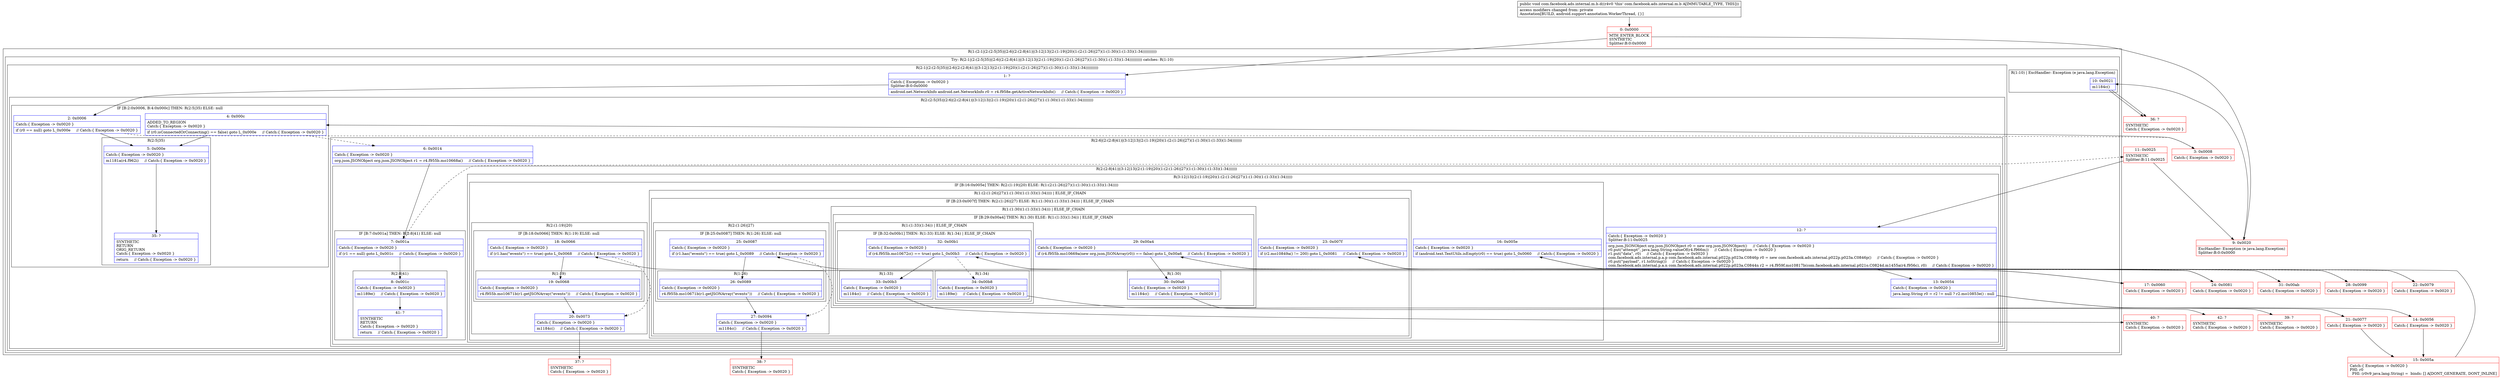 digraph "CFG forcom.facebook.ads.internal.m.b.d()V" {
subgraph cluster_Region_1375970272 {
label = "R(1:(2:1|(2:(2:5|35)|(2:6|(2:(2:8|41)|(3:12|13|(2:(1:19)|20)(1:(2:(1:26)|27)(1:(1:30)(1:(1:33)(1:34))))))))))";
node [shape=record,color=blue];
subgraph cluster_TryCatchRegion_1086897057 {
label = "Try: R(2:1|(2:(2:5|35)|(2:6|(2:(2:8|41)|(3:12|13|(2:(1:19)|20)(1:(2:(1:26)|27)(1:(1:30)(1:(1:33)(1:34))))))))) catches: R(1:10)";
node [shape=record,color=blue];
subgraph cluster_Region_1187969710 {
label = "R(2:1|(2:(2:5|35)|(2:6|(2:(2:8|41)|(3:12|13|(2:(1:19)|20)(1:(2:(1:26)|27)(1:(1:30)(1:(1:33)(1:34)))))))))";
node [shape=record,color=blue];
Node_1 [shape=record,label="{1\:\ ?|Catch:\{ Exception \-\> 0x0020 \}\lSplitter:B:0:0x0000\l|android.net.NetworkInfo android.net.NetworkInfo r0 = r4.f958e.getActiveNetworkInfo()     \/\/ Catch:\{ Exception \-\> 0x0020 \}\l}"];
subgraph cluster_Region_1973802012 {
label = "R(2:(2:5|35)|(2:6|(2:(2:8|41)|(3:12|13|(2:(1:19)|20)(1:(2:(1:26)|27)(1:(1:30)(1:(1:33)(1:34))))))))";
node [shape=record,color=blue];
subgraph cluster_IfRegion_2087428257 {
label = "IF [B:2:0x0006, B:4:0x000c] THEN: R(2:5|35) ELSE: null";
node [shape=record,color=blue];
Node_2 [shape=record,label="{2\:\ 0x0006|Catch:\{ Exception \-\> 0x0020 \}\l|if (r0 == null) goto L_0x000e     \/\/ Catch:\{ Exception \-\> 0x0020 \}\l}"];
Node_4 [shape=record,label="{4\:\ 0x000c|ADDED_TO_REGION\lCatch:\{ Exception \-\> 0x0020 \}\l|if (r0.isConnectedOrConnecting() == false) goto L_0x000e     \/\/ Catch:\{ Exception \-\> 0x0020 \}\l}"];
subgraph cluster_Region_1355864114 {
label = "R(2:5|35)";
node [shape=record,color=blue];
Node_5 [shape=record,label="{5\:\ 0x000e|Catch:\{ Exception \-\> 0x0020 \}\l|m1181a(r4.f962i)     \/\/ Catch:\{ Exception \-\> 0x0020 \}\l}"];
Node_35 [shape=record,label="{35\:\ ?|SYNTHETIC\lRETURN\lORIG_RETURN\lCatch:\{ Exception \-\> 0x0020 \}\l|return     \/\/ Catch:\{ Exception \-\> 0x0020 \}\l}"];
}
}
subgraph cluster_Region_1641543386 {
label = "R(2:6|(2:(2:8|41)|(3:12|13|(2:(1:19)|20)(1:(2:(1:26)|27)(1:(1:30)(1:(1:33)(1:34)))))))";
node [shape=record,color=blue];
Node_6 [shape=record,label="{6\:\ 0x0014|Catch:\{ Exception \-\> 0x0020 \}\l|org.json.JSONObject org.json.JSONObject r1 = r4.f955b.mo10668a()     \/\/ Catch:\{ Exception \-\> 0x0020 \}\l}"];
subgraph cluster_Region_528706923 {
label = "R(2:(2:8|41)|(3:12|13|(2:(1:19)|20)(1:(2:(1:26)|27)(1:(1:30)(1:(1:33)(1:34))))))";
node [shape=record,color=blue];
subgraph cluster_IfRegion_1195893557 {
label = "IF [B:7:0x001a] THEN: R(2:8|41) ELSE: null";
node [shape=record,color=blue];
Node_7 [shape=record,label="{7\:\ 0x001a|Catch:\{ Exception \-\> 0x0020 \}\l|if (r1 == null) goto L_0x001c     \/\/ Catch:\{ Exception \-\> 0x0020 \}\l}"];
subgraph cluster_Region_437504137 {
label = "R(2:8|41)";
node [shape=record,color=blue];
Node_8 [shape=record,label="{8\:\ 0x001c|Catch:\{ Exception \-\> 0x0020 \}\l|m1189e()     \/\/ Catch:\{ Exception \-\> 0x0020 \}\l}"];
Node_41 [shape=record,label="{41\:\ ?|SYNTHETIC\lRETURN\lCatch:\{ Exception \-\> 0x0020 \}\l|return     \/\/ Catch:\{ Exception \-\> 0x0020 \}\l}"];
}
}
subgraph cluster_Region_1995275001 {
label = "R(3:12|13|(2:(1:19)|20)(1:(2:(1:26)|27)(1:(1:30)(1:(1:33)(1:34)))))";
node [shape=record,color=blue];
Node_12 [shape=record,label="{12\:\ ?|Catch:\{ Exception \-\> 0x0020 \}\lSplitter:B:11:0x0025\l|org.json.JSONObject org.json.JSONObject r0 = new org.json.JSONObject()     \/\/ Catch:\{ Exception \-\> 0x0020 \}\lr0.put(\"attempt\", java.lang.String.valueOf(r4.f966m))     \/\/ Catch:\{ Exception \-\> 0x0020 \}\lr1.put(\"data\", r0)     \/\/ Catch:\{ Exception \-\> 0x0020 \}\lcom.facebook.ads.internal.p.a.p com.facebook.ads.internal.p022p.p023a.C0846p r0 = new com.facebook.ads.internal.p022p.p023a.C0846p()     \/\/ Catch:\{ Exception \-\> 0x0020 \}\lr0.put(\"payload\", r1.toString())     \/\/ Catch:\{ Exception \-\> 0x0020 \}\lcom.facebook.ads.internal.p.a.n com.facebook.ads.internal.p022p.p023a.C0844n r2 = r4.f959f.mo10817b(com.facebook.ads.internal.p021o.C0824d.m1455a(r4.f956c), r0)     \/\/ Catch:\{ Exception \-\> 0x0020 \}\l}"];
Node_13 [shape=record,label="{13\:\ 0x0054|Catch:\{ Exception \-\> 0x0020 \}\l|java.lang.String r0 = r2 != null ? r2.mo10853e() : null\l}"];
subgraph cluster_IfRegion_1223638863 {
label = "IF [B:16:0x005e] THEN: R(2:(1:19)|20) ELSE: R(1:(2:(1:26)|27)(1:(1:30)(1:(1:33)(1:34))))";
node [shape=record,color=blue];
Node_16 [shape=record,label="{16\:\ 0x005e|Catch:\{ Exception \-\> 0x0020 \}\l|if (android.text.TextUtils.isEmpty(r0) == true) goto L_0x0060     \/\/ Catch:\{ Exception \-\> 0x0020 \}\l}"];
subgraph cluster_Region_1104014051 {
label = "R(2:(1:19)|20)";
node [shape=record,color=blue];
subgraph cluster_IfRegion_1470276141 {
label = "IF [B:18:0x0066] THEN: R(1:19) ELSE: null";
node [shape=record,color=blue];
Node_18 [shape=record,label="{18\:\ 0x0066|Catch:\{ Exception \-\> 0x0020 \}\l|if (r1.has(\"events\") == true) goto L_0x0068     \/\/ Catch:\{ Exception \-\> 0x0020 \}\l}"];
subgraph cluster_Region_152960805 {
label = "R(1:19)";
node [shape=record,color=blue];
Node_19 [shape=record,label="{19\:\ 0x0068|Catch:\{ Exception \-\> 0x0020 \}\l|r4.f955b.mo10671b(r1.getJSONArray(\"events\"))     \/\/ Catch:\{ Exception \-\> 0x0020 \}\l}"];
}
}
Node_20 [shape=record,label="{20\:\ 0x0073|Catch:\{ Exception \-\> 0x0020 \}\l|m1184c()     \/\/ Catch:\{ Exception \-\> 0x0020 \}\l}"];
}
subgraph cluster_Region_386579360 {
label = "R(1:(2:(1:26)|27)(1:(1:30)(1:(1:33)(1:34)))) | ELSE_IF_CHAIN\l";
node [shape=record,color=blue];
subgraph cluster_IfRegion_787286368 {
label = "IF [B:23:0x007f] THEN: R(2:(1:26)|27) ELSE: R(1:(1:30)(1:(1:33)(1:34))) | ELSE_IF_CHAIN\l";
node [shape=record,color=blue];
Node_23 [shape=record,label="{23\:\ 0x007f|Catch:\{ Exception \-\> 0x0020 \}\l|if (r2.mo10849a() != 200) goto L_0x0081     \/\/ Catch:\{ Exception \-\> 0x0020 \}\l}"];
subgraph cluster_Region_333870111 {
label = "R(2:(1:26)|27)";
node [shape=record,color=blue];
subgraph cluster_IfRegion_1899752312 {
label = "IF [B:25:0x0087] THEN: R(1:26) ELSE: null";
node [shape=record,color=blue];
Node_25 [shape=record,label="{25\:\ 0x0087|Catch:\{ Exception \-\> 0x0020 \}\l|if (r1.has(\"events\") == true) goto L_0x0089     \/\/ Catch:\{ Exception \-\> 0x0020 \}\l}"];
subgraph cluster_Region_1822190868 {
label = "R(1:26)";
node [shape=record,color=blue];
Node_26 [shape=record,label="{26\:\ 0x0089|Catch:\{ Exception \-\> 0x0020 \}\l|r4.f955b.mo10671b(r1.getJSONArray(\"events\"))     \/\/ Catch:\{ Exception \-\> 0x0020 \}\l}"];
}
}
Node_27 [shape=record,label="{27\:\ 0x0094|Catch:\{ Exception \-\> 0x0020 \}\l|m1184c()     \/\/ Catch:\{ Exception \-\> 0x0020 \}\l}"];
}
subgraph cluster_Region_397783402 {
label = "R(1:(1:30)(1:(1:33)(1:34))) | ELSE_IF_CHAIN\l";
node [shape=record,color=blue];
subgraph cluster_IfRegion_1713466625 {
label = "IF [B:29:0x00a4] THEN: R(1:30) ELSE: R(1:(1:33)(1:34)) | ELSE_IF_CHAIN\l";
node [shape=record,color=blue];
Node_29 [shape=record,label="{29\:\ 0x00a4|Catch:\{ Exception \-\> 0x0020 \}\l|if (r4.f955b.mo10669a(new org.json.JSONArray(r0)) == false) goto L_0x00a6     \/\/ Catch:\{ Exception \-\> 0x0020 \}\l}"];
subgraph cluster_Region_956418957 {
label = "R(1:30)";
node [shape=record,color=blue];
Node_30 [shape=record,label="{30\:\ 0x00a6|Catch:\{ Exception \-\> 0x0020 \}\l|m1184c()     \/\/ Catch:\{ Exception \-\> 0x0020 \}\l}"];
}
subgraph cluster_Region_2064953526 {
label = "R(1:(1:33)(1:34)) | ELSE_IF_CHAIN\l";
node [shape=record,color=blue];
subgraph cluster_IfRegion_1542616391 {
label = "IF [B:32:0x00b1] THEN: R(1:33) ELSE: R(1:34) | ELSE_IF_CHAIN\l";
node [shape=record,color=blue];
Node_32 [shape=record,label="{32\:\ 0x00b1|Catch:\{ Exception \-\> 0x0020 \}\l|if (r4.f955b.mo10672c() == true) goto L_0x00b3     \/\/ Catch:\{ Exception \-\> 0x0020 \}\l}"];
subgraph cluster_Region_1643557298 {
label = "R(1:33)";
node [shape=record,color=blue];
Node_33 [shape=record,label="{33\:\ 0x00b3|Catch:\{ Exception \-\> 0x0020 \}\l|m1184c()     \/\/ Catch:\{ Exception \-\> 0x0020 \}\l}"];
}
subgraph cluster_Region_1444696994 {
label = "R(1:34)";
node [shape=record,color=blue];
Node_34 [shape=record,label="{34\:\ 0x00b8|Catch:\{ Exception \-\> 0x0020 \}\l|m1189e()     \/\/ Catch:\{ Exception \-\> 0x0020 \}\l}"];
}
}
}
}
}
}
}
}
}
}
}
}
}
subgraph cluster_Region_139708631 {
label = "R(1:10) | ExcHandler: Exception (e java.lang.Exception)\l";
node [shape=record,color=blue];
Node_10 [shape=record,label="{10\:\ 0x0021|m1184c()\l}"];
}
}
}
subgraph cluster_Region_139708631 {
label = "R(1:10) | ExcHandler: Exception (e java.lang.Exception)\l";
node [shape=record,color=blue];
Node_10 [shape=record,label="{10\:\ 0x0021|m1184c()\l}"];
}
Node_0 [shape=record,color=red,label="{0\:\ 0x0000|MTH_ENTER_BLOCK\lSYNTHETIC\lSplitter:B:0:0x0000\l}"];
Node_3 [shape=record,color=red,label="{3\:\ 0x0008|Catch:\{ Exception \-\> 0x0020 \}\l}"];
Node_9 [shape=record,color=red,label="{9\:\ 0x0020|ExcHandler: Exception (e java.lang.Exception)\lSplitter:B:0:0x0000\l}"];
Node_11 [shape=record,color=red,label="{11\:\ 0x0025|SYNTHETIC\lSplitter:B:11:0x0025\l}"];
Node_14 [shape=record,color=red,label="{14\:\ 0x0056|Catch:\{ Exception \-\> 0x0020 \}\l}"];
Node_15 [shape=record,color=red,label="{15\:\ 0x005a|Catch:\{ Exception \-\> 0x0020 \}\lPHI: r0 \l  PHI: (r0v9 java.lang.String) =  binds: [] A[DONT_GENERATE, DONT_INLINE]\l}"];
Node_17 [shape=record,color=red,label="{17\:\ 0x0060|Catch:\{ Exception \-\> 0x0020 \}\l}"];
Node_21 [shape=record,color=red,label="{21\:\ 0x0077|Catch:\{ Exception \-\> 0x0020 \}\l}"];
Node_22 [shape=record,color=red,label="{22\:\ 0x0079|Catch:\{ Exception \-\> 0x0020 \}\l}"];
Node_24 [shape=record,color=red,label="{24\:\ 0x0081|Catch:\{ Exception \-\> 0x0020 \}\l}"];
Node_28 [shape=record,color=red,label="{28\:\ 0x0099|Catch:\{ Exception \-\> 0x0020 \}\l}"];
Node_31 [shape=record,color=red,label="{31\:\ 0x00ab|Catch:\{ Exception \-\> 0x0020 \}\l}"];
Node_36 [shape=record,color=red,label="{36\:\ ?|SYNTHETIC\lCatch:\{ Exception \-\> 0x0020 \}\l}"];
Node_37 [shape=record,color=red,label="{37\:\ ?|SYNTHETIC\lCatch:\{ Exception \-\> 0x0020 \}\l}"];
Node_38 [shape=record,color=red,label="{38\:\ ?|SYNTHETIC\lCatch:\{ Exception \-\> 0x0020 \}\l}"];
Node_39 [shape=record,color=red,label="{39\:\ ?|SYNTHETIC\lCatch:\{ Exception \-\> 0x0020 \}\l}"];
Node_40 [shape=record,color=red,label="{40\:\ ?|SYNTHETIC\lCatch:\{ Exception \-\> 0x0020 \}\l}"];
Node_42 [shape=record,color=red,label="{42\:\ ?|SYNTHETIC\lCatch:\{ Exception \-\> 0x0020 \}\l}"];
MethodNode[shape=record,label="{public void com.facebook.ads.internal.m.b.d((r4v0 'this' com.facebook.ads.internal.m.b A[IMMUTABLE_TYPE, THIS]))  | access modifiers changed from: private\lAnnotation[BUILD, android.support.annotation.WorkerThread, \{\}]\l}"];
MethodNode -> Node_0;
Node_1 -> Node_2;
Node_2 -> Node_3[style=dashed];
Node_2 -> Node_5;
Node_4 -> Node_5;
Node_4 -> Node_6[style=dashed];
Node_5 -> Node_35;
Node_6 -> Node_7;
Node_7 -> Node_8;
Node_7 -> Node_11[style=dashed];
Node_8 -> Node_41;
Node_12 -> Node_13;
Node_13 -> Node_14;
Node_13 -> Node_21;
Node_16 -> Node_17;
Node_16 -> Node_22[style=dashed];
Node_18 -> Node_19;
Node_18 -> Node_20[style=dashed];
Node_19 -> Node_20;
Node_20 -> Node_37;
Node_23 -> Node_24;
Node_23 -> Node_28[style=dashed];
Node_25 -> Node_26;
Node_25 -> Node_27[style=dashed];
Node_26 -> Node_27;
Node_27 -> Node_38;
Node_29 -> Node_30;
Node_29 -> Node_31[style=dashed];
Node_30 -> Node_39;
Node_32 -> Node_33;
Node_32 -> Node_34[style=dashed];
Node_33 -> Node_40;
Node_34 -> Node_42;
Node_10 -> Node_36;
Node_10 -> Node_36;
Node_0 -> Node_1;
Node_0 -> Node_9;
Node_3 -> Node_4;
Node_9 -> Node_10;
Node_11 -> Node_12;
Node_11 -> Node_9;
Node_14 -> Node_15;
Node_15 -> Node_16;
Node_17 -> Node_18;
Node_21 -> Node_15;
Node_22 -> Node_23;
Node_24 -> Node_25;
Node_28 -> Node_29;
Node_31 -> Node_32;
}

